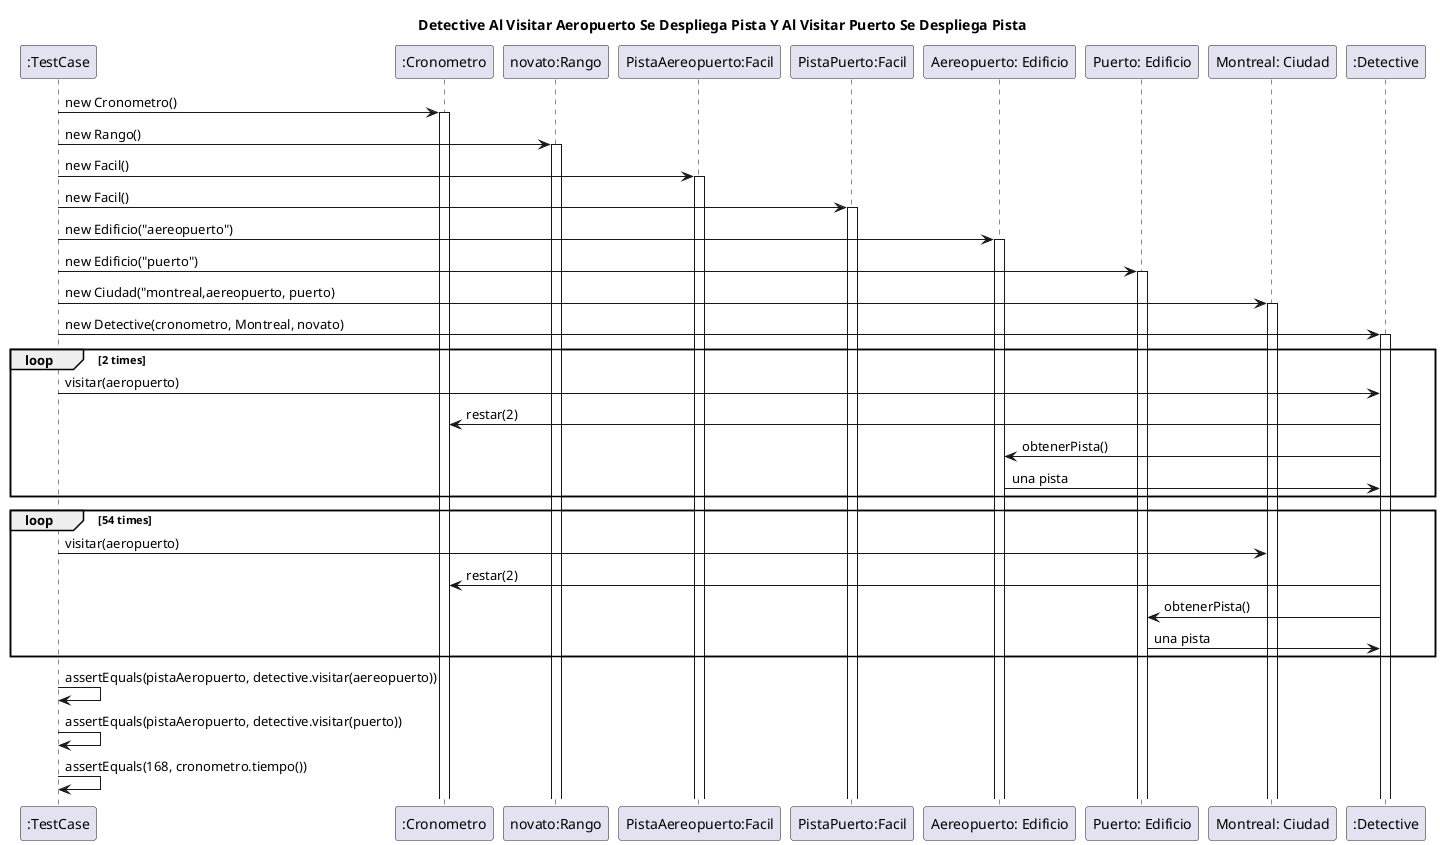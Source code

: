@startuml

title "Detective Al Visitar Aeropuerto Se Despliega Pista Y Al Visitar Puerto Se Despliega Pista"

participant ":TestCase" as testcase
participant ":Cronometro" as crono
participant "novato:Rango" as rango

participant "PistaAereopuerto:Facil" as pistaAeropuerto
participant "PistaPuerto:Facil" as pistaPuerto

participant "Aereopuerto: Edificio" as aereopuerto
participant "Puerto: Edificio" as puerto

participant "Montreal: Ciudad" as ciudad
participant ":Detective" as detective

testcase -> crono: new Cronometro()
    activate crono
testcase -> rango: new Rango()
    activate rango
testcase -> pistaAeropuerto: new Facil()
    activate pistaAeropuerto
testcase -> pistaPuerto: new Facil()
    activate pistaPuerto
testcase -> aereopuerto: new Edificio("aereopuerto")
    activate aereopuerto
testcase -> puerto: new Edificio("puerto")
    activate puerto
testcase -> ciudad: new Ciudad("montreal,aereopuerto, puerto)
    activate ciudad
testcase -> detective: new Detective(cronometro, Montreal, novato)
    activate detective
loop 2 times
    testcase -> detective: visitar(aeropuerto)
        detective -> crono: restar(2)
            detective -> aereopuerto: obtenerPista()
            detective <- aereopuerto: una pista
end
loop 54 times
    testcase -> ciudad: visitar(aeropuerto)
        detective -> crono: restar(2)
            detective -> puerto: obtenerPista()
            detective <- puerto: una pista
end

testcase -> testcase: assertEquals(pistaAeropuerto, detective.visitar(aereopuerto))
testcase -> testcase: assertEquals(pistaAeropuerto, detective.visitar(puerto))
testcase-> testcase: assertEquals(168, cronometro.tiempo())



@enduml